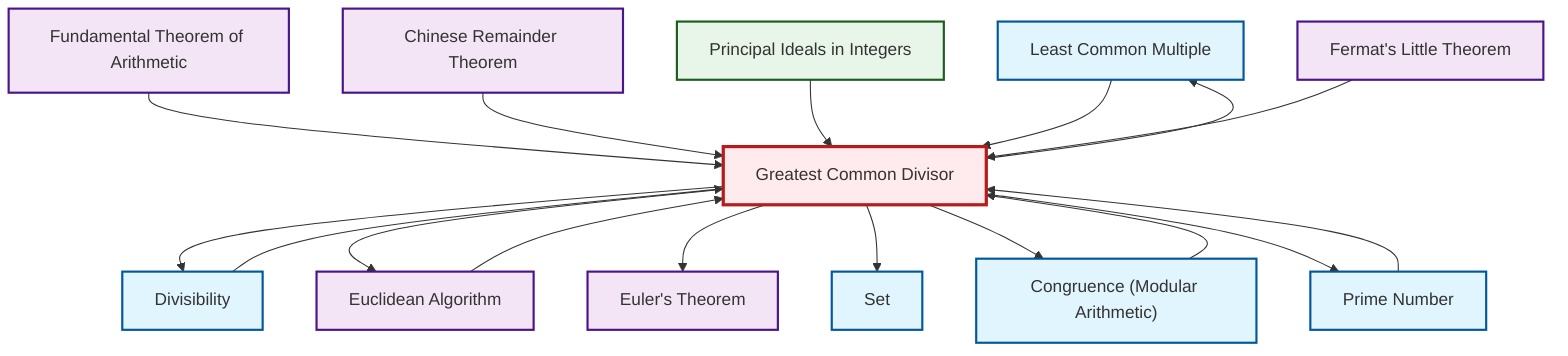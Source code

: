 graph TD
    classDef definition fill:#e1f5fe,stroke:#01579b,stroke-width:2px
    classDef theorem fill:#f3e5f5,stroke:#4a148c,stroke-width:2px
    classDef axiom fill:#fff3e0,stroke:#e65100,stroke-width:2px
    classDef example fill:#e8f5e9,stroke:#1b5e20,stroke-width:2px
    classDef current fill:#ffebee,stroke:#b71c1c,stroke-width:3px
    def-lcm["Least Common Multiple"]:::definition
    def-gcd["Greatest Common Divisor"]:::definition
    def-congruence["Congruence (Modular Arithmetic)"]:::definition
    def-set["Set"]:::definition
    def-divisibility["Divisibility"]:::definition
    ex-principal-ideal["Principal Ideals in Integers"]:::example
    thm-fermat-little["Fermat's Little Theorem"]:::theorem
    def-prime["Prime Number"]:::definition
    thm-fundamental-arithmetic["Fundamental Theorem of Arithmetic"]:::theorem
    thm-euclidean-algorithm["Euclidean Algorithm"]:::theorem
    thm-chinese-remainder["Chinese Remainder Theorem"]:::theorem
    thm-euler["Euler's Theorem"]:::theorem
    def-gcd --> def-divisibility
    thm-fundamental-arithmetic --> def-gcd
    def-gcd --> thm-euclidean-algorithm
    thm-chinese-remainder --> def-gcd
    def-gcd --> thm-euler
    def-gcd --> def-lcm
    def-gcd --> def-set
    def-gcd --> def-congruence
    ex-principal-ideal --> def-gcd
    thm-euclidean-algorithm --> def-gcd
    def-gcd --> def-prime
    def-lcm --> def-gcd
    def-prime --> def-gcd
    def-congruence --> def-gcd
    def-divisibility --> def-gcd
    thm-fermat-little --> def-gcd
    class def-gcd current